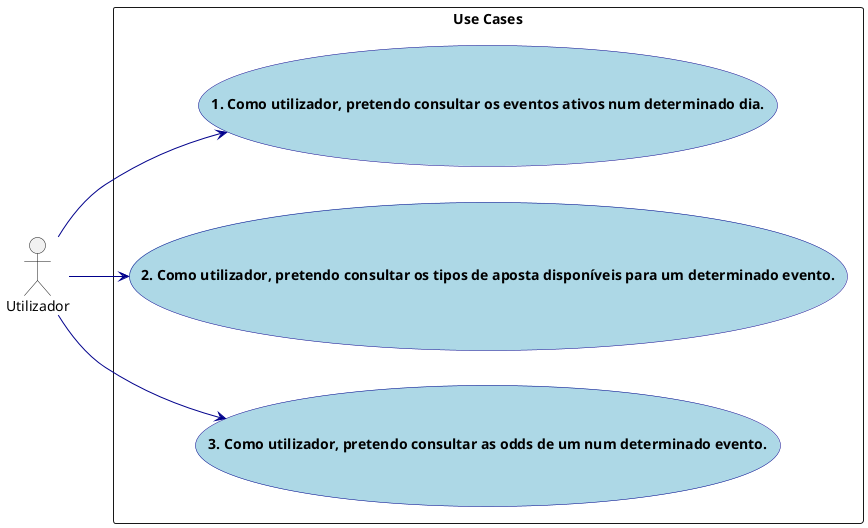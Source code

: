 @startuml ucd

skinparam usecase {
    BackgroundColor LightBlue
    BorderColor DarkBlue
    ArrowColor DarkBlue
    FontStyle Bold
}

:Utilizador: as AE

left to right direction

rectangle "Use Cases" as uc {
  usecase "1. Como utilizador, pretendo consultar os eventos ativos num determinado dia." as UC1
  usecase "2. Como utilizador, pretendo consultar os tipos de aposta disponíveis para um determinado evento." as UC2
  usecase "3. Como utilizador, pretendo consultar as odds de um num determinado evento." as UC3
}

AE --> UC1
AE --> UC2
AE --> UC3 

@enduml

